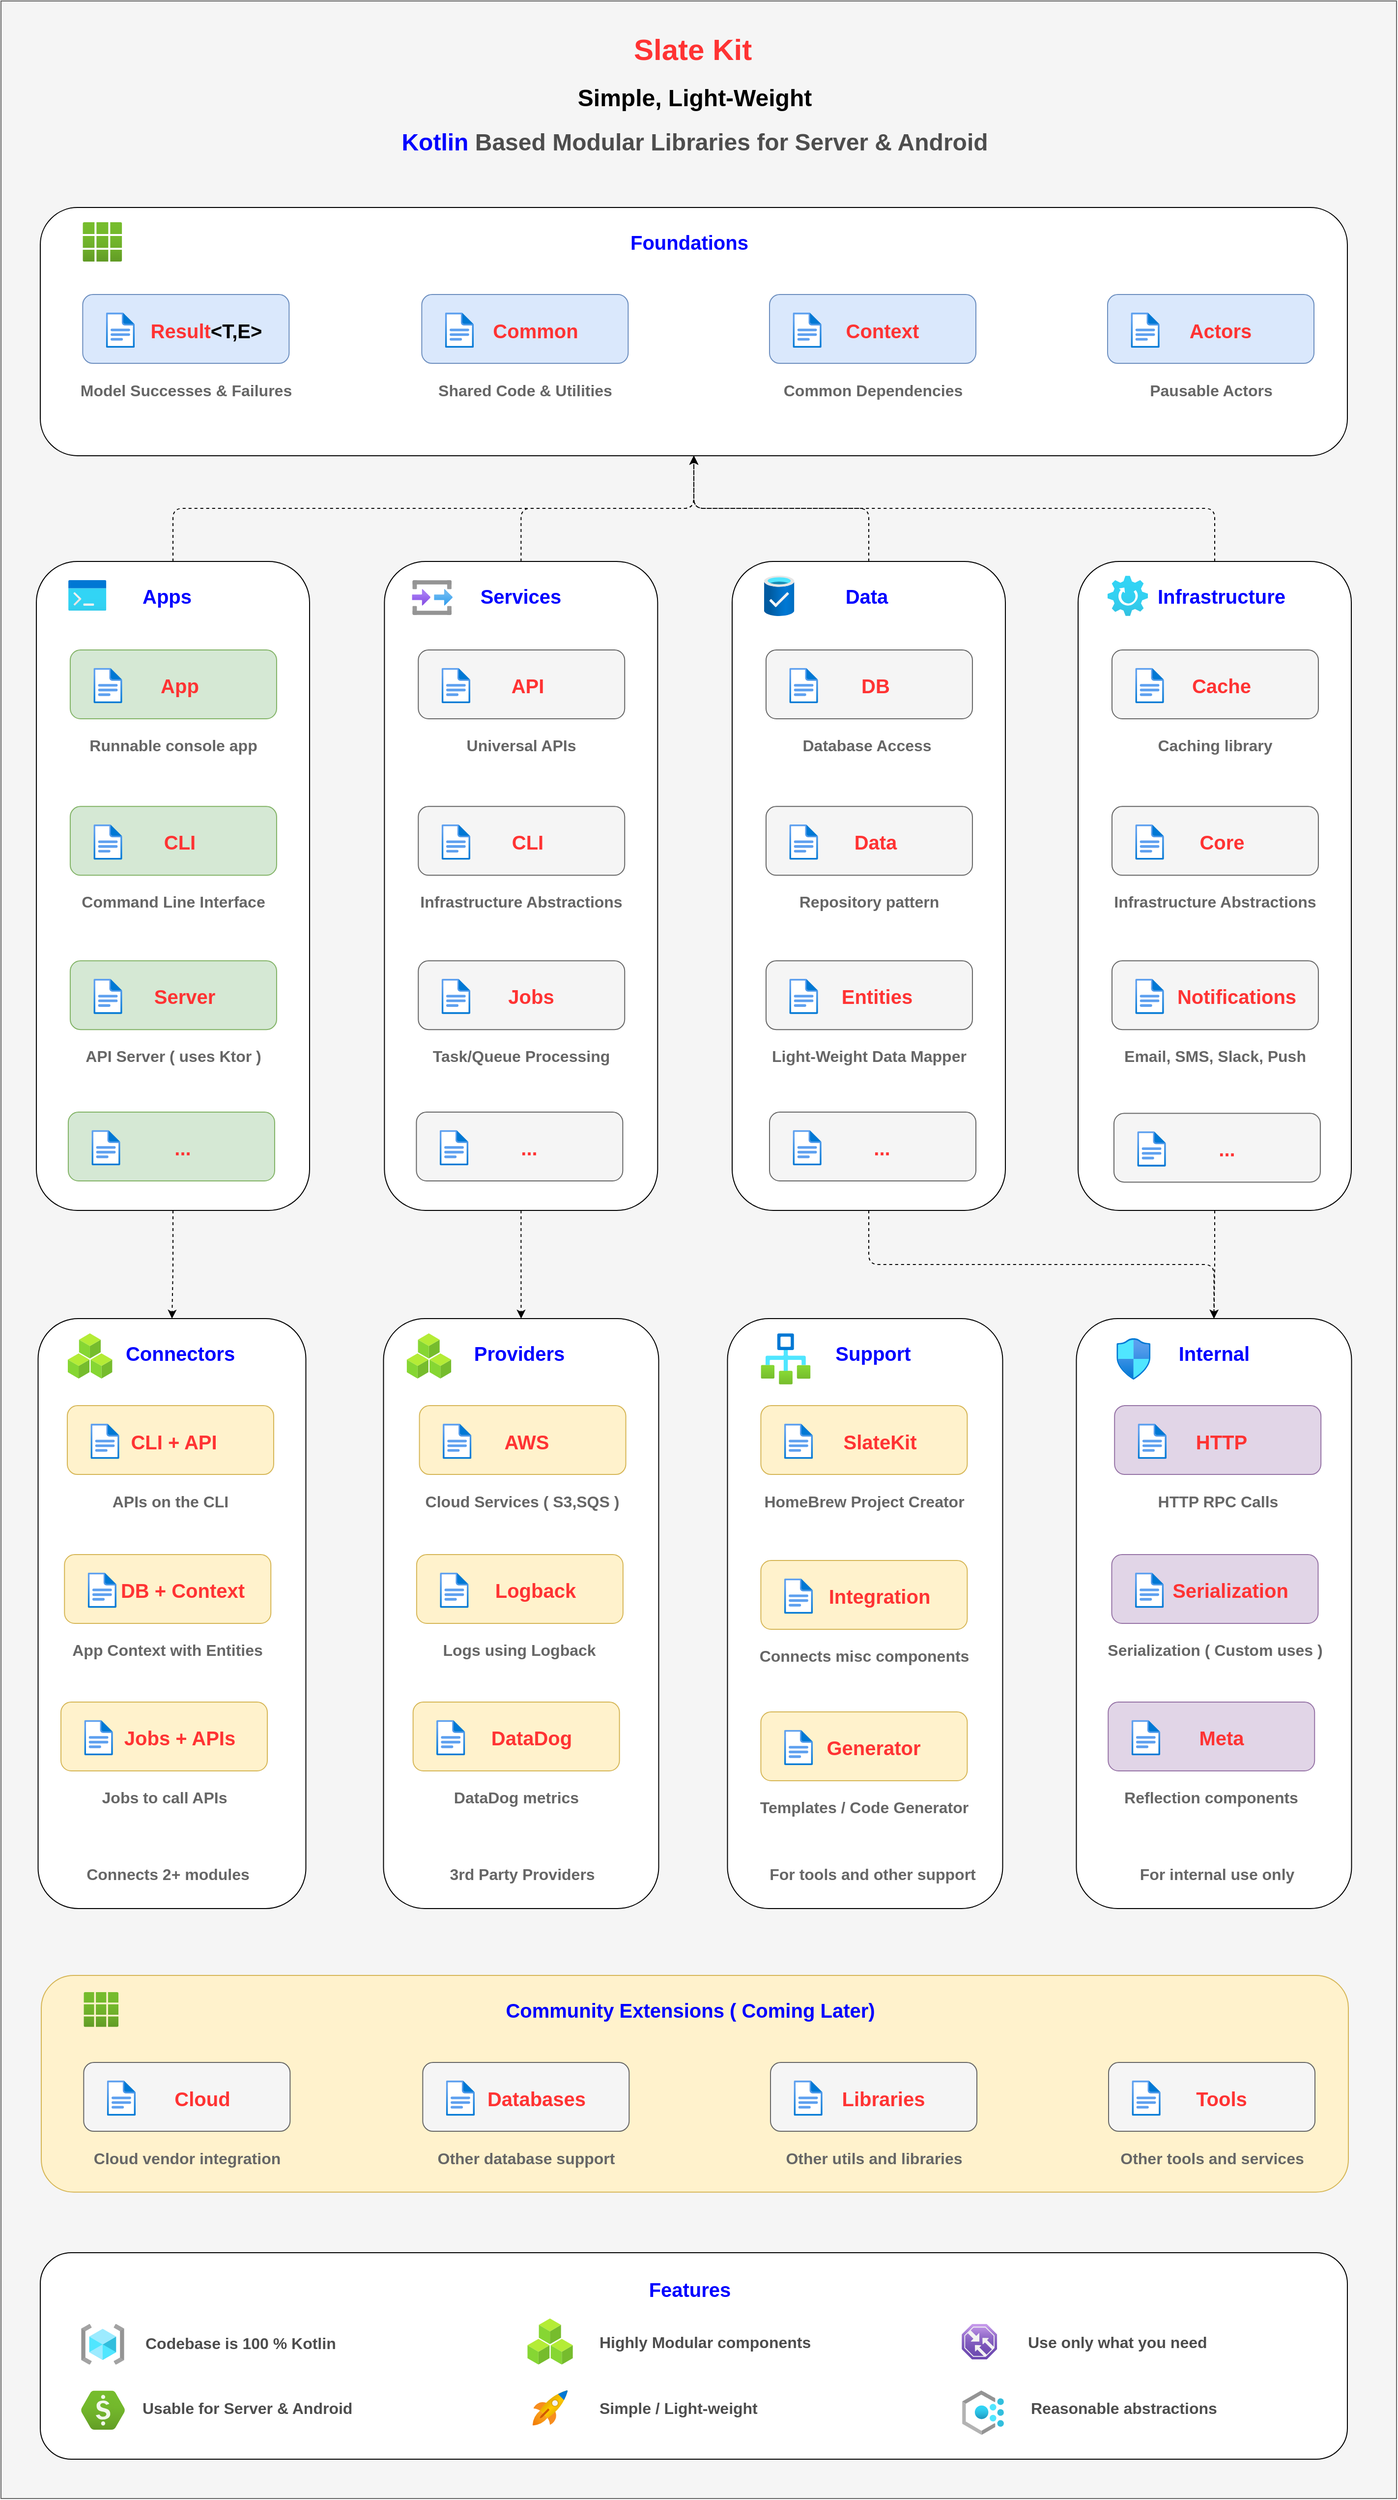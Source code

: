 <mxfile version="14.1.2" type="device"><diagram id="WI9T0HZ2pTsCkuznbFz-" name="Page-1"><mxGraphModel dx="2372" dy="1414" grid="1" gridSize="10" guides="1" tooltips="1" connect="1" arrows="1" fold="1" page="1" pageScale="1" pageWidth="583" pageHeight="413" math="0" shadow="0"><root><mxCell id="0"/><mxCell id="1" parent="0"/><mxCell id="dkpI0AUmnZosLw2rEWEU-10" value="" style="rounded=0;whiteSpace=wrap;html=1;fillColor=#f5f5f5;strokeColor=#666666;fontColor=#333333;" parent="1" vertex="1"><mxGeometry x="20" y="20" width="1420" height="2540" as="geometry"/></mxCell><mxCell id="HlOIRCmBT_TTQaV18blw-192" value="" style="rounded=1;whiteSpace=wrap;html=1;glass=0;strokeWidth=1;fontSize=14;align=left;" parent="1" vertex="1"><mxGeometry x="60" y="230" width="1330" height="252.46" as="geometry"/></mxCell><mxCell id="HlOIRCmBT_TTQaV18blw-216" value="" style="rounded=1;whiteSpace=wrap;html=1;glass=0;strokeColor=#6c8ebf;strokeWidth=1;fillColor=#dae8fc;fontSize=14;align=right;" parent="1" vertex="1"><mxGeometry x="103.17" y="318.56" width="210" height="70" as="geometry"/></mxCell><mxCell id="dkpI0AUmnZosLw2rEWEU-12" value="&lt;font&gt;&lt;span style=&quot;font-size: 14px&quot;&gt;&lt;font color=&quot;#ff3333&quot; style=&quot;font-weight: bold ; font-size: 30px&quot;&gt;Slate Kit&lt;/font&gt;&lt;font color=&quot;#3333ff&quot; style=&quot;font-weight: bold ; font-size: 14px&quot;&gt;&amp;nbsp;&lt;br&gt;&lt;br&gt;&lt;/font&gt;&lt;font style=&quot;font-weight: bold ; font-size: 24px&quot;&gt;Simple, Light-Weight&lt;br&gt;&lt;/font&gt;&lt;br&gt;&lt;font style=&quot;font-size: 24px&quot;&gt;&lt;b&gt;&lt;font color=&quot;#0000ff&quot;&gt;Kotlin&lt;/font&gt;&lt;font color=&quot;#4d4d4d&quot;&gt; Based Modular&lt;/font&gt;&lt;font color=&quot;#4d4d4d&quot;&gt;&amp;nbsp;Libraries for Server &amp;amp; Android&lt;/font&gt;&lt;/b&gt;&lt;/font&gt;&lt;br&gt;&lt;/span&gt;&lt;/font&gt;" style="text;html=1;strokeColor=none;fillColor=none;align=center;verticalAlign=middle;whiteSpace=wrap;rounded=0;" parent="1" vertex="1"><mxGeometry x="82" y="50" width="1288" height="130" as="geometry"/></mxCell><mxCell id="HlOIRCmBT_TTQaV18blw-208" value="&lt;font&gt;&lt;b&gt;&lt;span style=&quot;font-size: 20px&quot;&gt;Foundations&lt;/span&gt;&lt;br&gt;&lt;/b&gt;&lt;/font&gt;" style="text;html=1;strokeColor=none;fillColor=none;align=center;verticalAlign=middle;whiteSpace=wrap;rounded=0;fontColor=#0000FF;" parent="1" vertex="1"><mxGeometry x="91.16" y="250" width="1258.84" height="30" as="geometry"/></mxCell><mxCell id="uuMANsUaI2Tj1Zlfy81S-68" value="" style="aspect=fixed;html=1;points=[];align=center;image;fontSize=12;image=img/lib/azure2/general/File.svg;" parent="1" vertex="1"><mxGeometry x="126.86" y="336.79" width="29.22" height="36" as="geometry"/></mxCell><mxCell id="uuMANsUaI2Tj1Zlfy81S-69" value="" style="rounded=1;whiteSpace=wrap;html=1;glass=0;strokeWidth=1;fontSize=14;align=left;" parent="1" vertex="1"><mxGeometry x="60" y="2310" width="1330" height="210" as="geometry"/></mxCell><mxCell id="uuMANsUaI2Tj1Zlfy81S-70" value="&lt;div&gt;&lt;b&gt;&lt;span style=&quot;font-size: 20px&quot;&gt;Features&lt;/span&gt;&lt;/b&gt;&lt;/div&gt;" style="text;html=1;strokeColor=none;fillColor=none;align=center;verticalAlign=middle;whiteSpace=wrap;rounded=0;fontColor=#0000FF;" parent="1" vertex="1"><mxGeometry x="95.58" y="2332.1" width="1250" height="30" as="geometry"/></mxCell><mxCell id="uuMANsUaI2Tj1Zlfy81S-71" value="&lt;font style=&quot;font-size: 16px&quot;&gt;&lt;b&gt;Codebase is 100 % Kotlin&lt;/b&gt;&lt;/font&gt;" style="text;html=1;strokeColor=none;fillColor=none;align=left;verticalAlign=middle;whiteSpace=wrap;rounded=0;fontColor=#4D4D4D;" parent="1" vertex="1"><mxGeometry x="165.01" y="2391.51" width="200.74" height="20" as="geometry"/></mxCell><mxCell id="uuMANsUaI2Tj1Zlfy81S-72" value="&lt;span style=&quot;font-size: 16px&quot;&gt;&lt;b&gt;Highly Modular components&lt;/b&gt;&lt;/span&gt;" style="text;html=1;strokeColor=none;fillColor=none;align=left;verticalAlign=middle;whiteSpace=wrap;rounded=0;fontColor=#4D4D4D;" parent="1" vertex="1"><mxGeometry x="626.67" y="2390.55" width="229.38" height="20" as="geometry"/></mxCell><mxCell id="uuMANsUaI2Tj1Zlfy81S-75" value="&lt;span style=&quot;font-size: 16px&quot;&gt;&lt;b&gt;Usable for Server &amp;amp; Android&amp;nbsp;&lt;/b&gt;&lt;/span&gt;" style="text;html=1;strokeColor=none;fillColor=none;align=left;verticalAlign=middle;whiteSpace=wrap;rounded=0;fontColor=#4D4D4D;" parent="1" vertex="1"><mxGeometry x="162.46" y="2458.43" width="243.29" height="20" as="geometry"/></mxCell><mxCell id="uuMANsUaI2Tj1Zlfy81S-76" value="" style="aspect=fixed;html=1;points=[];align=center;image;fontSize=12;image=img/lib/azure2/general/Quickstart_Center.svg;fillColor=#1A1A1A;" parent="1" vertex="1"><mxGeometry x="560.93" y="2450.02" width="35.67" height="35.67" as="geometry"/></mxCell><mxCell id="uuMANsUaI2Tj1Zlfy81S-78" value="&lt;span style=&quot;font-size: 16px&quot;&gt;&lt;b&gt;Simple / Light-weight&lt;/b&gt;&lt;/span&gt;" style="text;html=1;strokeColor=none;fillColor=none;align=left;verticalAlign=middle;whiteSpace=wrap;rounded=0;fontColor=#4D4D4D;" parent="1" vertex="1"><mxGeometry x="626.67" y="2458.43" width="229.38" height="20" as="geometry"/></mxCell><mxCell id="uuMANsUaI2Tj1Zlfy81S-84" value="" style="aspect=fixed;html=1;points=[];align=center;image;fontSize=12;image=img/lib/azure2/general/Resource_Groups.svg;" parent="1" vertex="1"><mxGeometry x="101.58" y="2382.55" width="43.83" height="41.25" as="geometry"/></mxCell><mxCell id="uuMANsUaI2Tj1Zlfy81S-91" value="&lt;span style=&quot;font-size: 16px&quot;&gt;&lt;b&gt;Model Successes &amp;amp; Failures&lt;/b&gt;&lt;/span&gt;" style="text;html=1;strokeColor=none;fillColor=none;align=center;verticalAlign=middle;whiteSpace=wrap;rounded=0;fontColor=#666666;" parent="1" vertex="1"><mxGeometry x="96.7" y="400.77" width="222.94" height="30" as="geometry"/></mxCell><mxCell id="3ByBoogsvYRsIwhcRWia-1" value="&lt;font size=&quot;1&quot;&gt;&lt;b style=&quot;font-size: 20px&quot;&gt;&lt;font color=&quot;#ff3333&quot;&gt;Result&lt;/font&gt;&amp;lt;T,E&amp;gt;&lt;/b&gt;&lt;/font&gt;" style="text;html=1;strokeColor=none;fillColor=none;align=center;verticalAlign=middle;whiteSpace=wrap;rounded=0;" vertex="1" parent="1"><mxGeometry x="158.63" y="339.79" width="140" height="30" as="geometry"/></mxCell><mxCell id="3ByBoogsvYRsIwhcRWia-3" value="" style="rounded=1;whiteSpace=wrap;html=1;glass=0;strokeColor=#6c8ebf;strokeWidth=1;fillColor=#dae8fc;fontSize=14;align=right;" vertex="1" parent="1"><mxGeometry x="448.17" y="318.56" width="210" height="70" as="geometry"/></mxCell><mxCell id="3ByBoogsvYRsIwhcRWia-4" value="" style="aspect=fixed;html=1;points=[];align=center;image;fontSize=12;image=img/lib/azure2/general/File.svg;" vertex="1" parent="1"><mxGeometry x="471.86" y="336.79" width="29.22" height="36" as="geometry"/></mxCell><mxCell id="3ByBoogsvYRsIwhcRWia-5" value="&lt;span style=&quot;font-size: 16px&quot;&gt;&lt;b&gt;Shared Code &amp;amp; Utilities&lt;/b&gt;&lt;/span&gt;" style="text;html=1;strokeColor=none;fillColor=none;align=center;verticalAlign=middle;whiteSpace=wrap;rounded=0;fontColor=#666666;" vertex="1" parent="1"><mxGeometry x="441.7" y="400.77" width="222.94" height="30" as="geometry"/></mxCell><mxCell id="3ByBoogsvYRsIwhcRWia-6" value="&lt;font size=&quot;1&quot;&gt;&lt;b style=&quot;font-size: 20px&quot;&gt;&lt;font color=&quot;#ff3333&quot;&gt;Common&lt;/font&gt;&lt;/b&gt;&lt;/font&gt;" style="text;html=1;strokeColor=none;fillColor=none;align=center;verticalAlign=middle;whiteSpace=wrap;rounded=0;" vertex="1" parent="1"><mxGeometry x="493.76" y="339.79" width="140" height="30" as="geometry"/></mxCell><mxCell id="3ByBoogsvYRsIwhcRWia-7" value="" style="rounded=1;whiteSpace=wrap;html=1;glass=0;strokeColor=#6c8ebf;strokeWidth=1;fillColor=#dae8fc;fontSize=14;align=right;" vertex="1" parent="1"><mxGeometry x="1146" y="318.56" width="210" height="70" as="geometry"/></mxCell><mxCell id="3ByBoogsvYRsIwhcRWia-8" value="" style="aspect=fixed;html=1;points=[];align=center;image;fontSize=12;image=img/lib/azure2/general/File.svg;" vertex="1" parent="1"><mxGeometry x="1169.69" y="336.79" width="29.22" height="36" as="geometry"/></mxCell><mxCell id="3ByBoogsvYRsIwhcRWia-9" value="&lt;b style=&quot;font-size: 16px&quot;&gt;Pausable Actors&lt;/b&gt;" style="text;html=1;strokeColor=none;fillColor=none;align=center;verticalAlign=middle;whiteSpace=wrap;rounded=0;fontColor=#666666;" vertex="1" parent="1"><mxGeometry x="1139.53" y="400.77" width="222.94" height="30" as="geometry"/></mxCell><mxCell id="3ByBoogsvYRsIwhcRWia-10" value="&lt;font color=&quot;#ff3333&quot;&gt;&lt;span style=&quot;font-size: 20px&quot;&gt;&lt;b&gt;Actors&lt;/b&gt;&lt;/span&gt;&lt;/font&gt;" style="text;html=1;strokeColor=none;fillColor=none;align=center;verticalAlign=middle;whiteSpace=wrap;rounded=0;" vertex="1" parent="1"><mxGeometry x="1191.86" y="339.79" width="138.28" height="30" as="geometry"/></mxCell><mxCell id="3ByBoogsvYRsIwhcRWia-12" value="" style="rounded=1;whiteSpace=wrap;html=1;glass=0;strokeWidth=1;fontSize=14;align=left;" vertex="1" parent="1"><mxGeometry x="56" y="590" width="278" height="660" as="geometry"/></mxCell><mxCell id="3ByBoogsvYRsIwhcRWia-13" value="" style="rounded=1;whiteSpace=wrap;html=1;glass=0;strokeColor=#82b366;strokeWidth=1;fillColor=#d5e8d4;fontSize=14;align=right;" vertex="1" parent="1"><mxGeometry x="90.47" y="680" width="210" height="70" as="geometry"/></mxCell><mxCell id="3ByBoogsvYRsIwhcRWia-14" value="&lt;font&gt;&lt;b&gt;&lt;span style=&quot;font-size: 20px&quot;&gt;Apps&lt;/span&gt;&lt;br&gt;&lt;/b&gt;&lt;/font&gt;" style="text;html=1;strokeColor=none;fillColor=none;align=center;verticalAlign=middle;whiteSpace=wrap;rounded=0;fontColor=#0000FF;" vertex="1" parent="1"><mxGeometry x="84" y="610" width="210" height="30" as="geometry"/></mxCell><mxCell id="3ByBoogsvYRsIwhcRWia-15" value="" style="aspect=fixed;html=1;points=[];align=center;image;fontSize=12;image=img/lib/azure2/general/File.svg;" vertex="1" parent="1"><mxGeometry x="114.16" y="698.23" width="29.22" height="36" as="geometry"/></mxCell><mxCell id="3ByBoogsvYRsIwhcRWia-16" value="&lt;span style=&quot;font-size: 16px&quot;&gt;&lt;b&gt;Runnable console app&lt;/b&gt;&lt;/span&gt;" style="text;html=1;strokeColor=none;fillColor=none;align=center;verticalAlign=middle;whiteSpace=wrap;rounded=0;fontColor=#666666;" vertex="1" parent="1"><mxGeometry x="84" y="762.21" width="222.94" height="30" as="geometry"/></mxCell><mxCell id="3ByBoogsvYRsIwhcRWia-17" value="&lt;font color=&quot;#ff3333&quot;&gt;&lt;span style=&quot;font-size: 20px&quot;&gt;&lt;b&gt;App&lt;/b&gt;&lt;/span&gt;&lt;/font&gt;" style="text;html=1;strokeColor=none;fillColor=none;align=center;verticalAlign=middle;whiteSpace=wrap;rounded=0;" vertex="1" parent="1"><mxGeometry x="157.31" y="701.23" width="90" height="30" as="geometry"/></mxCell><mxCell id="3ByBoogsvYRsIwhcRWia-18" value="" style="rounded=1;whiteSpace=wrap;html=1;glass=0;strokeColor=#82b366;strokeWidth=1;fillColor=#d5e8d4;fontSize=14;align=right;" vertex="1" parent="1"><mxGeometry x="90.47" y="839.14" width="210" height="70" as="geometry"/></mxCell><mxCell id="3ByBoogsvYRsIwhcRWia-19" value="" style="aspect=fixed;html=1;points=[];align=center;image;fontSize=12;image=img/lib/azure2/general/File.svg;" vertex="1" parent="1"><mxGeometry x="114.16" y="857.37" width="29.22" height="36" as="geometry"/></mxCell><mxCell id="3ByBoogsvYRsIwhcRWia-20" value="&lt;span style=&quot;font-size: 16px&quot;&gt;&lt;b&gt;Command Line Interface&lt;/b&gt;&lt;/span&gt;" style="text;html=1;strokeColor=none;fillColor=none;align=center;verticalAlign=middle;whiteSpace=wrap;rounded=0;fontColor=#666666;" vertex="1" parent="1"><mxGeometry x="84" y="921.35" width="222.94" height="30" as="geometry"/></mxCell><mxCell id="3ByBoogsvYRsIwhcRWia-21" value="&lt;font size=&quot;1&quot;&gt;&lt;b style=&quot;font-size: 20px&quot;&gt;&lt;font color=&quot;#ff3333&quot;&gt;CLI&lt;/font&gt;&lt;/b&gt;&lt;/font&gt;" style="text;html=1;strokeColor=none;fillColor=none;align=center;verticalAlign=middle;whiteSpace=wrap;rounded=0;" vertex="1" parent="1"><mxGeometry x="157.31" y="860.37" width="90" height="30" as="geometry"/></mxCell><mxCell id="3ByBoogsvYRsIwhcRWia-22" value="" style="rounded=1;whiteSpace=wrap;html=1;glass=0;strokeColor=#82b366;strokeWidth=1;fillColor=#d5e8d4;fontSize=14;align=right;" vertex="1" parent="1"><mxGeometry x="90.47" y="996.11" width="210" height="70" as="geometry"/></mxCell><mxCell id="3ByBoogsvYRsIwhcRWia-23" value="" style="aspect=fixed;html=1;points=[];align=center;image;fontSize=12;image=img/lib/azure2/general/File.svg;" vertex="1" parent="1"><mxGeometry x="114.16" y="1014.34" width="29.22" height="36" as="geometry"/></mxCell><mxCell id="3ByBoogsvYRsIwhcRWia-24" value="&lt;span style=&quot;font-size: 16px&quot;&gt;&lt;b&gt;API Server ( uses Ktor )&lt;/b&gt;&lt;/span&gt;" style="text;html=1;strokeColor=none;fillColor=none;align=center;verticalAlign=middle;whiteSpace=wrap;rounded=0;fontColor=#666666;" vertex="1" parent="1"><mxGeometry x="84.0" y="1078.32" width="222.94" height="30" as="geometry"/></mxCell><mxCell id="3ByBoogsvYRsIwhcRWia-25" value="&lt;font color=&quot;#ff3333&quot;&gt;&lt;span style=&quot;font-size: 20px&quot;&gt;&lt;b&gt;Server&lt;/b&gt;&lt;/span&gt;&lt;/font&gt;" style="text;html=1;strokeColor=none;fillColor=none;align=center;verticalAlign=middle;whiteSpace=wrap;rounded=0;" vertex="1" parent="1"><mxGeometry x="157.31" y="1017.34" width="100" height="30" as="geometry"/></mxCell><mxCell id="3ByBoogsvYRsIwhcRWia-26" value="" style="rounded=1;whiteSpace=wrap;html=1;glass=0;strokeWidth=1;fontSize=14;align=left;" vertex="1" parent="1"><mxGeometry x="410.17" y="590" width="278" height="660" as="geometry"/></mxCell><mxCell id="3ByBoogsvYRsIwhcRWia-27" value="" style="rounded=1;whiteSpace=wrap;html=1;glass=0;strokeColor=#666666;strokeWidth=1;fillColor=#f5f5f5;fontSize=14;fontColor=#333333;align=right;" vertex="1" parent="1"><mxGeometry x="444.64" y="680" width="210" height="70" as="geometry"/></mxCell><mxCell id="3ByBoogsvYRsIwhcRWia-28" value="&lt;font&gt;&lt;b&gt;&lt;span style=&quot;font-size: 20px&quot;&gt;Services&lt;/span&gt;&lt;br&gt;&lt;/b&gt;&lt;/font&gt;" style="text;html=1;strokeColor=none;fillColor=none;align=center;verticalAlign=middle;whiteSpace=wrap;rounded=0;fontColor=#0000FF;" vertex="1" parent="1"><mxGeometry x="450" y="610" width="198.17" height="30" as="geometry"/></mxCell><mxCell id="3ByBoogsvYRsIwhcRWia-29" value="" style="aspect=fixed;html=1;points=[];align=center;image;fontSize=12;image=img/lib/azure2/general/File.svg;" vertex="1" parent="1"><mxGeometry x="468.33" y="698.23" width="29.22" height="36" as="geometry"/></mxCell><mxCell id="3ByBoogsvYRsIwhcRWia-30" value="&lt;span style=&quot;font-size: 16px&quot;&gt;&lt;b&gt;Universal APIs&lt;/b&gt;&lt;/span&gt;" style="text;html=1;strokeColor=none;fillColor=none;align=center;verticalAlign=middle;whiteSpace=wrap;rounded=0;fontColor=#666666;" vertex="1" parent="1"><mxGeometry x="438.17" y="762.21" width="222.94" height="30" as="geometry"/></mxCell><mxCell id="3ByBoogsvYRsIwhcRWia-31" value="&lt;font color=&quot;#ff3333&quot;&gt;&lt;span style=&quot;font-size: 20px&quot;&gt;&lt;b&gt;API&lt;/b&gt;&lt;/span&gt;&lt;/font&gt;" style="text;html=1;strokeColor=none;fillColor=none;align=center;verticalAlign=middle;whiteSpace=wrap;rounded=0;" vertex="1" parent="1"><mxGeometry x="511.48" y="701.23" width="90" height="30" as="geometry"/></mxCell><mxCell id="3ByBoogsvYRsIwhcRWia-32" value="" style="rounded=1;whiteSpace=wrap;html=1;glass=0;strokeColor=#666666;strokeWidth=1;fillColor=#f5f5f5;fontSize=14;fontColor=#333333;align=right;" vertex="1" parent="1"><mxGeometry x="444.64" y="839.14" width="210" height="70" as="geometry"/></mxCell><mxCell id="3ByBoogsvYRsIwhcRWia-33" value="" style="aspect=fixed;html=1;points=[];align=center;image;fontSize=12;image=img/lib/azure2/general/File.svg;" vertex="1" parent="1"><mxGeometry x="468.33" y="857.37" width="29.22" height="36" as="geometry"/></mxCell><mxCell id="3ByBoogsvYRsIwhcRWia-34" value="&lt;span style=&quot;font-size: 16px&quot;&gt;&lt;b&gt;Infrastructure Abstractions&lt;/b&gt;&lt;/span&gt;" style="text;html=1;strokeColor=none;fillColor=none;align=center;verticalAlign=middle;whiteSpace=wrap;rounded=0;fontColor=#666666;" vertex="1" parent="1"><mxGeometry x="438.17" y="921.35" width="222.94" height="30" as="geometry"/></mxCell><mxCell id="3ByBoogsvYRsIwhcRWia-35" value="&lt;font size=&quot;1&quot;&gt;&lt;b style=&quot;font-size: 20px&quot;&gt;&lt;font color=&quot;#ff3333&quot;&gt;CLI&lt;/font&gt;&lt;/b&gt;&lt;/font&gt;" style="text;html=1;strokeColor=none;fillColor=none;align=center;verticalAlign=middle;whiteSpace=wrap;rounded=0;" vertex="1" parent="1"><mxGeometry x="511.48" y="860.37" width="90" height="30" as="geometry"/></mxCell><mxCell id="3ByBoogsvYRsIwhcRWia-36" value="" style="rounded=1;whiteSpace=wrap;html=1;glass=0;strokeColor=#666666;strokeWidth=1;fillColor=#f5f5f5;fontSize=14;fontColor=#333333;align=right;" vertex="1" parent="1"><mxGeometry x="444.64" y="996.11" width="210" height="70" as="geometry"/></mxCell><mxCell id="3ByBoogsvYRsIwhcRWia-37" value="" style="aspect=fixed;html=1;points=[];align=center;image;fontSize=12;image=img/lib/azure2/general/File.svg;" vertex="1" parent="1"><mxGeometry x="468.33" y="1014.34" width="29.22" height="36" as="geometry"/></mxCell><mxCell id="3ByBoogsvYRsIwhcRWia-38" value="&lt;span style=&quot;font-size: 16px&quot;&gt;&lt;b&gt;Task/Queue Processing&lt;/b&gt;&lt;/span&gt;" style="text;html=1;strokeColor=none;fillColor=none;align=center;verticalAlign=middle;whiteSpace=wrap;rounded=0;fontColor=#666666;" vertex="1" parent="1"><mxGeometry x="438.17" y="1078.32" width="222.94" height="30" as="geometry"/></mxCell><mxCell id="3ByBoogsvYRsIwhcRWia-39" value="&lt;font color=&quot;#ff3333&quot;&gt;&lt;span style=&quot;font-size: 20px&quot;&gt;&lt;b&gt;Jobs&lt;/b&gt;&lt;/span&gt;&lt;/font&gt;" style="text;html=1;strokeColor=none;fillColor=none;align=center;verticalAlign=middle;whiteSpace=wrap;rounded=0;" vertex="1" parent="1"><mxGeometry x="508" y="1017.34" width="103.48" height="30" as="geometry"/></mxCell><mxCell id="3ByBoogsvYRsIwhcRWia-40" value="" style="rounded=1;whiteSpace=wrap;html=1;glass=0;strokeWidth=1;fontSize=14;align=left;" vertex="1" parent="1"><mxGeometry x="764" y="590" width="278" height="660" as="geometry"/></mxCell><mxCell id="3ByBoogsvYRsIwhcRWia-41" value="" style="rounded=1;whiteSpace=wrap;html=1;glass=0;strokeColor=#666666;strokeWidth=1;fillColor=#f5f5f5;fontSize=14;fontColor=#333333;align=right;" vertex="1" parent="1"><mxGeometry x="798.47" y="680" width="210" height="70" as="geometry"/></mxCell><mxCell id="3ByBoogsvYRsIwhcRWia-42" value="&lt;font&gt;&lt;b&gt;&lt;span style=&quot;font-size: 20px&quot;&gt;Data&lt;/span&gt;&lt;br&gt;&lt;/b&gt;&lt;/font&gt;" style="text;html=1;strokeColor=none;fillColor=none;align=center;verticalAlign=middle;whiteSpace=wrap;rounded=0;fontColor=#0000FF;" vertex="1" parent="1"><mxGeometry x="800" y="610" width="202" height="30" as="geometry"/></mxCell><mxCell id="3ByBoogsvYRsIwhcRWia-43" value="" style="aspect=fixed;html=1;points=[];align=center;image;fontSize=12;image=img/lib/azure2/general/File.svg;" vertex="1" parent="1"><mxGeometry x="822.16" y="698.23" width="29.22" height="36" as="geometry"/></mxCell><mxCell id="3ByBoogsvYRsIwhcRWia-44" value="&lt;span style=&quot;font-size: 16px&quot;&gt;&lt;b&gt;Database Access&amp;nbsp;&lt;/b&gt;&lt;/span&gt;" style="text;html=1;strokeColor=none;fillColor=none;align=center;verticalAlign=middle;whiteSpace=wrap;rounded=0;fontColor=#666666;" vertex="1" parent="1"><mxGeometry x="792" y="762.21" width="222.94" height="30" as="geometry"/></mxCell><mxCell id="3ByBoogsvYRsIwhcRWia-45" value="&lt;font color=&quot;#ff3333&quot;&gt;&lt;span style=&quot;font-size: 20px&quot;&gt;&lt;b&gt;DB&lt;/b&gt;&lt;/span&gt;&lt;/font&gt;" style="text;html=1;strokeColor=none;fillColor=none;align=center;verticalAlign=middle;whiteSpace=wrap;rounded=0;" vertex="1" parent="1"><mxGeometry x="865.31" y="701.23" width="90" height="30" as="geometry"/></mxCell><mxCell id="3ByBoogsvYRsIwhcRWia-46" value="" style="rounded=1;whiteSpace=wrap;html=1;glass=0;strokeColor=#666666;strokeWidth=1;fillColor=#f5f5f5;fontSize=14;fontColor=#333333;align=right;" vertex="1" parent="1"><mxGeometry x="798.47" y="839.14" width="210" height="70" as="geometry"/></mxCell><mxCell id="3ByBoogsvYRsIwhcRWia-47" value="" style="aspect=fixed;html=1;points=[];align=center;image;fontSize=12;image=img/lib/azure2/general/File.svg;" vertex="1" parent="1"><mxGeometry x="822.16" y="857.37" width="29.22" height="36" as="geometry"/></mxCell><mxCell id="3ByBoogsvYRsIwhcRWia-48" value="&lt;span style=&quot;font-size: 16px&quot;&gt;&lt;b&gt;Repository pattern&lt;/b&gt;&lt;/span&gt;" style="text;html=1;strokeColor=none;fillColor=none;align=center;verticalAlign=middle;whiteSpace=wrap;rounded=0;fontColor=#666666;" vertex="1" parent="1"><mxGeometry x="792" y="921.35" width="222.94" height="30" as="geometry"/></mxCell><mxCell id="3ByBoogsvYRsIwhcRWia-49" value="&lt;font size=&quot;1&quot;&gt;&lt;b style=&quot;font-size: 20px&quot;&gt;&lt;font color=&quot;#ff3333&quot;&gt;Data&lt;/font&gt;&lt;/b&gt;&lt;/font&gt;" style="text;html=1;strokeColor=none;fillColor=none;align=center;verticalAlign=middle;whiteSpace=wrap;rounded=0;" vertex="1" parent="1"><mxGeometry x="865.31" y="860.37" width="90" height="30" as="geometry"/></mxCell><mxCell id="3ByBoogsvYRsIwhcRWia-50" value="" style="rounded=1;whiteSpace=wrap;html=1;glass=0;strokeColor=#666666;strokeWidth=1;fillColor=#f5f5f5;fontSize=14;fontColor=#333333;align=right;" vertex="1" parent="1"><mxGeometry x="798.47" y="996.11" width="210" height="70" as="geometry"/></mxCell><mxCell id="3ByBoogsvYRsIwhcRWia-51" value="" style="aspect=fixed;html=1;points=[];align=center;image;fontSize=12;image=img/lib/azure2/general/File.svg;" vertex="1" parent="1"><mxGeometry x="822.16" y="1014.34" width="29.22" height="36" as="geometry"/></mxCell><mxCell id="3ByBoogsvYRsIwhcRWia-52" value="&lt;span style=&quot;font-size: 16px&quot;&gt;&lt;b&gt;Light-Weight Data Mapper&lt;/b&gt;&lt;/span&gt;" style="text;html=1;strokeColor=none;fillColor=none;align=center;verticalAlign=middle;whiteSpace=wrap;rounded=0;fontColor=#666666;" vertex="1" parent="1"><mxGeometry x="792" y="1078.32" width="222.94" height="30" as="geometry"/></mxCell><mxCell id="3ByBoogsvYRsIwhcRWia-53" value="&lt;font color=&quot;#ff3333&quot;&gt;&lt;span style=&quot;font-size: 20px&quot;&gt;&lt;b&gt;Entities&lt;/b&gt;&lt;/span&gt;&lt;/font&gt;" style="text;html=1;strokeColor=none;fillColor=none;align=center;verticalAlign=middle;whiteSpace=wrap;rounded=0;" vertex="1" parent="1"><mxGeometry x="858" y="1017.34" width="107.31" height="30" as="geometry"/></mxCell><mxCell id="3ByBoogsvYRsIwhcRWia-54" value="" style="rounded=1;whiteSpace=wrap;html=1;glass=0;strokeWidth=1;fontSize=14;align=left;" vertex="1" parent="1"><mxGeometry x="1116" y="590" width="278" height="660" as="geometry"/></mxCell><mxCell id="3ByBoogsvYRsIwhcRWia-55" value="" style="rounded=1;whiteSpace=wrap;html=1;glass=0;strokeColor=#666666;strokeWidth=1;fillColor=#f5f5f5;fontSize=14;align=right;fontColor=#333333;" vertex="1" parent="1"><mxGeometry x="1150.47" y="680" width="210" height="70" as="geometry"/></mxCell><mxCell id="3ByBoogsvYRsIwhcRWia-56" value="&lt;font&gt;&lt;b&gt;&lt;span style=&quot;font-size: 20px&quot;&gt;Infrastructure&lt;/span&gt;&lt;br&gt;&lt;/b&gt;&lt;/font&gt;" style="text;html=1;strokeColor=none;fillColor=none;align=center;verticalAlign=middle;whiteSpace=wrap;rounded=0;fontColor=#0000FF;" vertex="1" parent="1"><mxGeometry x="1170" y="610" width="184" height="30" as="geometry"/></mxCell><mxCell id="3ByBoogsvYRsIwhcRWia-57" value="" style="aspect=fixed;html=1;points=[];align=center;image;fontSize=12;image=img/lib/azure2/general/File.svg;" vertex="1" parent="1"><mxGeometry x="1174.16" y="698.23" width="29.22" height="36" as="geometry"/></mxCell><mxCell id="3ByBoogsvYRsIwhcRWia-58" value="&lt;span style=&quot;font-size: 16px&quot;&gt;&lt;b&gt;Caching library&lt;/b&gt;&lt;/span&gt;" style="text;html=1;strokeColor=none;fillColor=none;align=center;verticalAlign=middle;whiteSpace=wrap;rounded=0;fontColor=#666666;" vertex="1" parent="1"><mxGeometry x="1144" y="762.21" width="222.94" height="30" as="geometry"/></mxCell><mxCell id="3ByBoogsvYRsIwhcRWia-59" value="&lt;font color=&quot;#ff3333&quot;&gt;&lt;span style=&quot;font-size: 20px&quot;&gt;&lt;b&gt;Cache&lt;/b&gt;&lt;/span&gt;&lt;/font&gt;" style="text;html=1;strokeColor=none;fillColor=none;align=center;verticalAlign=middle;whiteSpace=wrap;rounded=0;" vertex="1" parent="1"><mxGeometry x="1217.31" y="701.23" width="90" height="30" as="geometry"/></mxCell><mxCell id="3ByBoogsvYRsIwhcRWia-60" value="" style="rounded=1;whiteSpace=wrap;html=1;glass=0;strokeColor=#666666;strokeWidth=1;fillColor=#f5f5f5;fontSize=14;align=right;fontColor=#333333;" vertex="1" parent="1"><mxGeometry x="1150.47" y="839.14" width="210" height="70" as="geometry"/></mxCell><mxCell id="3ByBoogsvYRsIwhcRWia-61" value="" style="aspect=fixed;html=1;points=[];align=center;image;fontSize=12;image=img/lib/azure2/general/File.svg;" vertex="1" parent="1"><mxGeometry x="1174.16" y="857.37" width="29.22" height="36" as="geometry"/></mxCell><mxCell id="3ByBoogsvYRsIwhcRWia-62" value="&lt;span style=&quot;font-size: 16px&quot;&gt;&lt;b&gt;Infrastructure Abstractions&lt;/b&gt;&lt;/span&gt;" style="text;html=1;strokeColor=none;fillColor=none;align=center;verticalAlign=middle;whiteSpace=wrap;rounded=0;fontColor=#666666;" vertex="1" parent="1"><mxGeometry x="1144" y="921.35" width="222.94" height="30" as="geometry"/></mxCell><mxCell id="3ByBoogsvYRsIwhcRWia-63" value="&lt;font size=&quot;1&quot;&gt;&lt;b style=&quot;font-size: 20px&quot;&gt;&lt;font color=&quot;#ff3333&quot;&gt;Core&lt;/font&gt;&lt;/b&gt;&lt;/font&gt;" style="text;html=1;strokeColor=none;fillColor=none;align=center;verticalAlign=middle;whiteSpace=wrap;rounded=0;" vertex="1" parent="1"><mxGeometry x="1217.31" y="860.37" width="90.69" height="30" as="geometry"/></mxCell><mxCell id="3ByBoogsvYRsIwhcRWia-64" value="" style="rounded=1;whiteSpace=wrap;html=1;glass=0;strokeColor=#666666;strokeWidth=1;fillColor=#f5f5f5;fontSize=14;align=right;fontColor=#333333;" vertex="1" parent="1"><mxGeometry x="1150.47" y="996.11" width="210" height="70" as="geometry"/></mxCell><mxCell id="3ByBoogsvYRsIwhcRWia-65" value="" style="aspect=fixed;html=1;points=[];align=center;image;fontSize=12;image=img/lib/azure2/general/File.svg;" vertex="1" parent="1"><mxGeometry x="1174.16" y="1014.34" width="29.22" height="36" as="geometry"/></mxCell><mxCell id="3ByBoogsvYRsIwhcRWia-66" value="&lt;span style=&quot;font-size: 16px&quot;&gt;&lt;b&gt;Email, SMS, Slack, Push&lt;/b&gt;&lt;/span&gt;" style="text;html=1;strokeColor=none;fillColor=none;align=center;verticalAlign=middle;whiteSpace=wrap;rounded=0;fontColor=#666666;" vertex="1" parent="1"><mxGeometry x="1144" y="1078.32" width="222.94" height="30" as="geometry"/></mxCell><mxCell id="3ByBoogsvYRsIwhcRWia-67" value="&lt;font color=&quot;#ff3333&quot;&gt;&lt;span style=&quot;font-size: 20px&quot;&gt;&lt;b&gt;Notifications&lt;/b&gt;&lt;/span&gt;&lt;/font&gt;" style="text;html=1;strokeColor=none;fillColor=none;align=center;verticalAlign=middle;whiteSpace=wrap;rounded=0;" vertex="1" parent="1"><mxGeometry x="1217.31" y="1017.34" width="120.69" height="30" as="geometry"/></mxCell><mxCell id="3ByBoogsvYRsIwhcRWia-68" value="" style="rounded=1;whiteSpace=wrap;html=1;glass=0;strokeColor=#6c8ebf;strokeWidth=1;fillColor=#dae8fc;fontSize=14;align=right;" vertex="1" parent="1"><mxGeometry x="802" y="318.56" width="210" height="70" as="geometry"/></mxCell><mxCell id="3ByBoogsvYRsIwhcRWia-69" value="" style="aspect=fixed;html=1;points=[];align=center;image;fontSize=12;image=img/lib/azure2/general/File.svg;" vertex="1" parent="1"><mxGeometry x="825.69" y="336.79" width="29.22" height="36" as="geometry"/></mxCell><mxCell id="3ByBoogsvYRsIwhcRWia-70" value="&lt;span style=&quot;font-size: 16px&quot;&gt;&lt;b&gt;Common Dependencies&lt;/b&gt;&lt;/span&gt;" style="text;html=1;strokeColor=none;fillColor=none;align=center;verticalAlign=middle;whiteSpace=wrap;rounded=0;fontColor=#666666;" vertex="1" parent="1"><mxGeometry x="795.53" y="400.77" width="222.94" height="30" as="geometry"/></mxCell><mxCell id="3ByBoogsvYRsIwhcRWia-71" value="&lt;font color=&quot;#ff3333&quot;&gt;&lt;span style=&quot;font-size: 20px&quot;&gt;&lt;b&gt;Context&lt;/b&gt;&lt;/span&gt;&lt;/font&gt;" style="text;html=1;strokeColor=none;fillColor=none;align=center;verticalAlign=middle;whiteSpace=wrap;rounded=0;" vertex="1" parent="1"><mxGeometry x="847.86" y="339.79" width="138.28" height="30" as="geometry"/></mxCell><mxCell id="3ByBoogsvYRsIwhcRWia-72" value="" style="rounded=1;whiteSpace=wrap;html=1;glass=0;strokeWidth=1;fontSize=14;align=left;" vertex="1" parent="1"><mxGeometry x="1114.24" y="1360" width="280" height="600" as="geometry"/></mxCell><mxCell id="3ByBoogsvYRsIwhcRWia-73" value="" style="rounded=1;whiteSpace=wrap;html=1;glass=0;strokeColor=#9673a6;strokeWidth=1;fillColor=#e1d5e7;fontSize=14;align=right;" vertex="1" parent="1"><mxGeometry x="1153.09" y="1448.56" width="210" height="70" as="geometry"/></mxCell><mxCell id="3ByBoogsvYRsIwhcRWia-74" value="&lt;font&gt;&lt;b&gt;&lt;span style=&quot;font-size: 20px&quot;&gt;Internal&lt;/span&gt;&lt;br&gt;&lt;/b&gt;&lt;/font&gt;" style="text;html=1;strokeColor=none;fillColor=none;align=center;verticalAlign=middle;whiteSpace=wrap;rounded=0;fontColor=#0000FF;" vertex="1" parent="1"><mxGeometry x="1150.29" y="1380" width="209.21" height="30" as="geometry"/></mxCell><mxCell id="3ByBoogsvYRsIwhcRWia-75" value="" style="aspect=fixed;html=1;points=[];align=center;image;fontSize=12;image=img/lib/azure2/general/File.svg;" vertex="1" parent="1"><mxGeometry x="1176.78" y="1466.79" width="29.22" height="36" as="geometry"/></mxCell><mxCell id="3ByBoogsvYRsIwhcRWia-76" value="&lt;span style=&quot;font-size: 16px&quot;&gt;&lt;b&gt;HTTP RPC Calls&lt;/b&gt;&lt;/span&gt;" style="text;html=1;strokeColor=none;fillColor=none;align=center;verticalAlign=middle;whiteSpace=wrap;rounded=0;fontColor=#666666;" vertex="1" parent="1"><mxGeometry x="1146.62" y="1530.77" width="222.94" height="30" as="geometry"/></mxCell><mxCell id="3ByBoogsvYRsIwhcRWia-77" value="&lt;font color=&quot;#ff3333&quot;&gt;&lt;span style=&quot;font-size: 20px&quot;&gt;&lt;b&gt;HTTP&lt;/b&gt;&lt;/span&gt;&lt;/font&gt;" style="text;html=1;strokeColor=none;fillColor=none;align=center;verticalAlign=middle;whiteSpace=wrap;rounded=0;" vertex="1" parent="1"><mxGeometry x="1208.55" y="1469.79" width="105.69" height="30" as="geometry"/></mxCell><mxCell id="3ByBoogsvYRsIwhcRWia-78" value="" style="rounded=1;whiteSpace=wrap;html=1;glass=0;strokeColor=#9673a6;strokeWidth=1;fillColor=#e1d5e7;fontSize=14;align=right;" vertex="1" parent="1"><mxGeometry x="1146.62" y="1750" width="210" height="70" as="geometry"/></mxCell><mxCell id="3ByBoogsvYRsIwhcRWia-79" value="" style="aspect=fixed;html=1;points=[];align=center;image;fontSize=12;image=img/lib/azure2/general/File.svg;" vertex="1" parent="1"><mxGeometry x="1170.31" y="1768.23" width="29.22" height="36" as="geometry"/></mxCell><mxCell id="3ByBoogsvYRsIwhcRWia-80" value="&lt;span style=&quot;font-size: 16px&quot;&gt;&lt;b&gt;Reflection components&lt;/b&gt;&lt;/span&gt;" style="text;html=1;strokeColor=none;fillColor=none;align=center;verticalAlign=middle;whiteSpace=wrap;rounded=0;fontColor=#666666;" vertex="1" parent="1"><mxGeometry x="1140.15" y="1832.21" width="222.94" height="30" as="geometry"/></mxCell><mxCell id="3ByBoogsvYRsIwhcRWia-81" value="&lt;font size=&quot;1&quot;&gt;&lt;b style=&quot;font-size: 20px&quot;&gt;&lt;font color=&quot;#ff3333&quot;&gt;Meta&lt;/font&gt;&lt;/b&gt;&lt;/font&gt;" style="text;html=1;strokeColor=none;fillColor=none;align=center;verticalAlign=middle;whiteSpace=wrap;rounded=0;" vertex="1" parent="1"><mxGeometry x="1192.21" y="1771.23" width="140" height="30" as="geometry"/></mxCell><mxCell id="3ByBoogsvYRsIwhcRWia-86" value="" style="rounded=1;whiteSpace=wrap;html=1;glass=0;strokeColor=#9673a6;strokeWidth=1;fillColor=#e1d5e7;fontSize=14;align=right;" vertex="1" parent="1"><mxGeometry x="1150.23" y="1600" width="210" height="70" as="geometry"/></mxCell><mxCell id="3ByBoogsvYRsIwhcRWia-87" value="" style="aspect=fixed;html=1;points=[];align=center;image;fontSize=12;image=img/lib/azure2/general/File.svg;" vertex="1" parent="1"><mxGeometry x="1173.92" y="1618.23" width="29.22" height="36" as="geometry"/></mxCell><mxCell id="3ByBoogsvYRsIwhcRWia-88" value="&lt;span style=&quot;font-size: 16px&quot;&gt;&lt;b&gt;Serialization ( Custom uses )&lt;/b&gt;&lt;/span&gt;" style="text;html=1;strokeColor=none;fillColor=none;align=center;verticalAlign=middle;whiteSpace=wrap;rounded=0;fontColor=#666666;" vertex="1" parent="1"><mxGeometry x="1143.76" y="1682.21" width="222.94" height="30" as="geometry"/></mxCell><mxCell id="3ByBoogsvYRsIwhcRWia-89" value="&lt;font color=&quot;#ff3333&quot;&gt;&lt;span style=&quot;font-size: 20px&quot;&gt;&lt;b&gt;Serialization&lt;/b&gt;&lt;/span&gt;&lt;/font&gt;" style="text;html=1;strokeColor=none;fillColor=none;align=center;verticalAlign=middle;whiteSpace=wrap;rounded=0;" vertex="1" parent="1"><mxGeometry x="1196.09" y="1621.23" width="149.67" height="30" as="geometry"/></mxCell><mxCell id="3ByBoogsvYRsIwhcRWia-90" value="" style="rounded=1;whiteSpace=wrap;html=1;glass=0;strokeWidth=1;fontSize=14;align=left;" vertex="1" parent="1"><mxGeometry x="759.24" y="1360" width="280" height="600" as="geometry"/></mxCell><mxCell id="3ByBoogsvYRsIwhcRWia-91" value="" style="rounded=1;whiteSpace=wrap;html=1;glass=0;strokeColor=#d6b656;strokeWidth=1;fillColor=#fff2cc;fontSize=14;align=right;" vertex="1" parent="1"><mxGeometry x="793.2" y="1448.56" width="210" height="70" as="geometry"/></mxCell><mxCell id="3ByBoogsvYRsIwhcRWia-92" value="&lt;font&gt;&lt;b&gt;&lt;span style=&quot;font-size: 20px&quot;&gt;Support&lt;/span&gt;&lt;br&gt;&lt;/b&gt;&lt;/font&gt;" style="text;html=1;strokeColor=none;fillColor=none;align=center;verticalAlign=middle;whiteSpace=wrap;rounded=0;fontColor=#0000FF;" vertex="1" parent="1"><mxGeometry x="815.39" y="1380" width="184.8" height="30" as="geometry"/></mxCell><mxCell id="3ByBoogsvYRsIwhcRWia-93" value="" style="aspect=fixed;html=1;points=[];align=center;image;fontSize=12;image=img/lib/azure2/general/File.svg;" vertex="1" parent="1"><mxGeometry x="816.89" y="1466.79" width="29.22" height="36" as="geometry"/></mxCell><mxCell id="3ByBoogsvYRsIwhcRWia-94" value="&lt;span style=&quot;font-size: 16px&quot;&gt;&lt;b&gt;HomeBrew Project Creator&lt;/b&gt;&lt;/span&gt;" style="text;html=1;strokeColor=none;fillColor=none;align=center;verticalAlign=middle;whiteSpace=wrap;rounded=0;fontColor=#666666;" vertex="1" parent="1"><mxGeometry x="786.73" y="1530.77" width="222.94" height="30" as="geometry"/></mxCell><mxCell id="3ByBoogsvYRsIwhcRWia-95" value="&lt;font color=&quot;#ff3333&quot;&gt;&lt;span style=&quot;font-size: 20px&quot;&gt;&lt;b&gt;SlateKit&lt;/b&gt;&lt;/span&gt;&lt;/font&gt;" style="text;html=1;strokeColor=none;fillColor=none;align=center;verticalAlign=middle;whiteSpace=wrap;rounded=0;" vertex="1" parent="1"><mxGeometry x="848.66" y="1469.79" width="130.58" height="30" as="geometry"/></mxCell><mxCell id="3ByBoogsvYRsIwhcRWia-100" value="" style="rounded=1;whiteSpace=wrap;html=1;glass=0;strokeColor=#d6b656;strokeWidth=1;fillColor=#fff2cc;fontSize=14;align=right;" vertex="1" parent="1"><mxGeometry x="793.2" y="1760" width="210" height="70" as="geometry"/></mxCell><mxCell id="3ByBoogsvYRsIwhcRWia-101" value="" style="aspect=fixed;html=1;points=[];align=center;image;fontSize=12;image=img/lib/azure2/general/File.svg;" vertex="1" parent="1"><mxGeometry x="816.89" y="1778.23" width="29.22" height="36" as="geometry"/></mxCell><mxCell id="3ByBoogsvYRsIwhcRWia-102" value="&lt;span style=&quot;font-size: 16px&quot;&gt;&lt;b&gt;Templates / Code Generator&lt;/b&gt;&lt;/span&gt;" style="text;html=1;strokeColor=none;fillColor=none;align=center;verticalAlign=middle;whiteSpace=wrap;rounded=0;fontColor=#666666;" vertex="1" parent="1"><mxGeometry x="786.73" y="1842.21" width="222.94" height="30" as="geometry"/></mxCell><mxCell id="3ByBoogsvYRsIwhcRWia-103" value="&lt;font color=&quot;#ff3333&quot;&gt;&lt;span style=&quot;font-size: 20px&quot;&gt;&lt;b&gt;Generator&lt;/b&gt;&lt;/span&gt;&lt;/font&gt;" style="text;html=1;strokeColor=none;fillColor=none;align=center;verticalAlign=middle;whiteSpace=wrap;rounded=0;" vertex="1" parent="1"><mxGeometry x="839.06" y="1781.23" width="138.28" height="30" as="geometry"/></mxCell><mxCell id="3ByBoogsvYRsIwhcRWia-104" value="" style="rounded=1;whiteSpace=wrap;html=1;glass=0;strokeColor=#d6b656;strokeWidth=1;fillColor=#fff2cc;fontSize=14;align=right;" vertex="1" parent="1"><mxGeometry x="793.2" y="1606" width="210" height="70" as="geometry"/></mxCell><mxCell id="3ByBoogsvYRsIwhcRWia-105" value="" style="aspect=fixed;html=1;points=[];align=center;image;fontSize=12;image=img/lib/azure2/general/File.svg;" vertex="1" parent="1"><mxGeometry x="816.89" y="1624.23" width="29.22" height="36" as="geometry"/></mxCell><mxCell id="3ByBoogsvYRsIwhcRWia-106" value="&lt;span style=&quot;font-size: 16px&quot;&gt;&lt;b&gt;Connects misc components&lt;/b&gt;&lt;/span&gt;" style="text;html=1;strokeColor=none;fillColor=none;align=center;verticalAlign=middle;whiteSpace=wrap;rounded=0;fontColor=#666666;" vertex="1" parent="1"><mxGeometry x="786.73" y="1688.21" width="222.94" height="30" as="geometry"/></mxCell><mxCell id="3ByBoogsvYRsIwhcRWia-107" value="&lt;font color=&quot;#ff3333&quot;&gt;&lt;span style=&quot;font-size: 20px&quot;&gt;&lt;b&gt;Integration&lt;/b&gt;&lt;/span&gt;&lt;/font&gt;" style="text;html=1;strokeColor=none;fillColor=none;align=center;verticalAlign=middle;whiteSpace=wrap;rounded=0;" vertex="1" parent="1"><mxGeometry x="839.06" y="1627.23" width="149.67" height="30" as="geometry"/></mxCell><mxCell id="3ByBoogsvYRsIwhcRWia-110" value="" style="edgeStyle=elbowEdgeStyle;elbow=vertical;endArrow=classic;html=1;dashed=1;exitX=0.5;exitY=1;exitDx=0;exitDy=0;entryX=0.5;entryY=0;entryDx=0;entryDy=0;" edge="1" parent="1" source="3ByBoogsvYRsIwhcRWia-12" target="3ByBoogsvYRsIwhcRWia-153"><mxGeometry width="50" height="50" relative="1" as="geometry"><mxPoint x="-140" y="1270" as="sourcePoint"/><mxPoint x="-90" y="1220" as="targetPoint"/><Array as="points"><mxPoint x="190" y="1310"/></Array></mxGeometry></mxCell><mxCell id="3ByBoogsvYRsIwhcRWia-115" value="" style="edgeStyle=elbowEdgeStyle;elbow=vertical;endArrow=classic;html=1;dashed=1;exitX=0.5;exitY=1;exitDx=0;exitDy=0;entryX=0.5;entryY=0;entryDx=0;entryDy=0;" edge="1" parent="1" source="3ByBoogsvYRsIwhcRWia-54" target="3ByBoogsvYRsIwhcRWia-72"><mxGeometry width="50" height="50" relative="1" as="geometry"><mxPoint x="207.47" y="1107.9" as="sourcePoint"/><mxPoint x="381.875" y="1249" as="targetPoint"/></mxGeometry></mxCell><mxCell id="3ByBoogsvYRsIwhcRWia-116" value="" style="edgeStyle=elbowEdgeStyle;elbow=vertical;endArrow=classic;html=1;dashed=1;exitX=0.5;exitY=0;exitDx=0;exitDy=0;entryX=0.5;entryY=1;entryDx=0;entryDy=0;" edge="1" parent="1" source="3ByBoogsvYRsIwhcRWia-26" target="HlOIRCmBT_TTQaV18blw-192"><mxGeometry width="50" height="50" relative="1" as="geometry"><mxPoint x="-300" y="990" as="sourcePoint"/><mxPoint x="-250" y="940" as="targetPoint"/></mxGeometry></mxCell><mxCell id="3ByBoogsvYRsIwhcRWia-117" value="" style="edgeStyle=elbowEdgeStyle;elbow=vertical;endArrow=classic;html=1;dashed=1;exitX=0.5;exitY=0;exitDx=0;exitDy=0;entryX=0.5;entryY=1;entryDx=0;entryDy=0;" edge="1" parent="1" source="3ByBoogsvYRsIwhcRWia-54" target="HlOIRCmBT_TTQaV18blw-192"><mxGeometry width="50" height="50" relative="1" as="geometry"><mxPoint x="561.64" y="568.33" as="sourcePoint"/><mxPoint x="735" y="492.46" as="targetPoint"/></mxGeometry></mxCell><mxCell id="3ByBoogsvYRsIwhcRWia-118" value="" style="edgeStyle=elbowEdgeStyle;elbow=vertical;endArrow=classic;html=1;dashed=1;exitX=0.5;exitY=0;exitDx=0;exitDy=0;entryX=0.5;entryY=1;entryDx=0;entryDy=0;" edge="1" parent="1" source="3ByBoogsvYRsIwhcRWia-12" target="HlOIRCmBT_TTQaV18blw-192"><mxGeometry width="50" height="50" relative="1" as="geometry"><mxPoint x="1267.47" y="568.33" as="sourcePoint"/><mxPoint x="735" y="492.46" as="targetPoint"/></mxGeometry></mxCell><mxCell id="3ByBoogsvYRsIwhcRWia-119" value="" style="edgeStyle=elbowEdgeStyle;elbow=vertical;endArrow=classic;html=1;dashed=1;exitX=0.5;exitY=0;exitDx=0;exitDy=0;entryX=0.5;entryY=1;entryDx=0;entryDy=0;" edge="1" parent="1" source="3ByBoogsvYRsIwhcRWia-40" target="HlOIRCmBT_TTQaV18blw-192"><mxGeometry width="50" height="50" relative="1" as="geometry"><mxPoint x="1267.47" y="568.33" as="sourcePoint"/><mxPoint x="735" y="492.46" as="targetPoint"/></mxGeometry></mxCell><mxCell id="3ByBoogsvYRsIwhcRWia-120" value="" style="edgeStyle=elbowEdgeStyle;elbow=vertical;endArrow=classic;html=1;dashed=1;exitX=0.5;exitY=1;exitDx=0;exitDy=0;entryX=0.5;entryY=0;entryDx=0;entryDy=0;" edge="1" parent="1" source="3ByBoogsvYRsIwhcRWia-40" target="3ByBoogsvYRsIwhcRWia-72"><mxGeometry width="50" height="50" relative="1" as="geometry"><mxPoint x="1265" y="1139.57" as="sourcePoint"/><mxPoint x="1107.42" y="1249" as="targetPoint"/></mxGeometry></mxCell><mxCell id="3ByBoogsvYRsIwhcRWia-121" value="" style="edgeStyle=elbowEdgeStyle;elbow=vertical;endArrow=classic;html=1;dashed=1;exitX=0.5;exitY=1;exitDx=0;exitDy=0;entryX=0.5;entryY=0;entryDx=0;entryDy=0;" edge="1" parent="1" source="3ByBoogsvYRsIwhcRWia-26" target="3ByBoogsvYRsIwhcRWia-170"><mxGeometry width="50" height="50" relative="1" as="geometry"><mxPoint x="1265" y="1139.57" as="sourcePoint"/><mxPoint x="1107.42" y="1249" as="targetPoint"/></mxGeometry></mxCell><mxCell id="3ByBoogsvYRsIwhcRWia-122" value="&lt;span style=&quot;font-size: 16px&quot;&gt;&lt;b&gt;For internal use only&lt;/b&gt;&lt;/span&gt;" style="text;html=1;strokeColor=none;fillColor=none;align=center;verticalAlign=middle;whiteSpace=wrap;rounded=0;fontColor=#666666;" vertex="1" parent="1"><mxGeometry x="1153.09" y="1910" width="209.21" height="30" as="geometry"/></mxCell><mxCell id="3ByBoogsvYRsIwhcRWia-123" value="&lt;span style=&quot;font-size: 16px&quot;&gt;&lt;b&gt;For tools and other support&lt;/b&gt;&lt;/span&gt;" style="text;html=1;strokeColor=none;fillColor=none;align=center;verticalAlign=middle;whiteSpace=wrap;rounded=0;fontColor=#666666;" vertex="1" parent="1"><mxGeometry x="777.64" y="1910" width="257.75" height="30" as="geometry"/></mxCell><mxCell id="3ByBoogsvYRsIwhcRWia-124" value="&lt;span style=&quot;font-size: 16px&quot;&gt;&lt;b&gt;Use only what you need&lt;/b&gt;&lt;/span&gt;" style="text;html=1;strokeColor=none;fillColor=none;align=left;verticalAlign=middle;whiteSpace=wrap;rounded=0;fontColor=#4D4D4D;" vertex="1" parent="1"><mxGeometry x="1062.81" y="2390.55" width="234.13" height="20" as="geometry"/></mxCell><mxCell id="3ByBoogsvYRsIwhcRWia-125" value="&lt;span style=&quot;font-size: 16px&quot;&gt;&lt;b&gt;Reasonable abstractions&lt;/b&gt;&lt;/span&gt;" style="text;html=1;strokeColor=none;fillColor=none;align=left;verticalAlign=middle;whiteSpace=wrap;rounded=0;fontColor=#4D4D4D;" vertex="1" parent="1"><mxGeometry x="1066.11" y="2458.43" width="230.83" height="20" as="geometry"/></mxCell><mxCell id="3ByBoogsvYRsIwhcRWia-126" value="" style="aspect=fixed;html=1;points=[];align=center;image;fontSize=12;image=img/lib/azure2/networking/Traffic_Manager_Profiles.svg;rounded=0;glass=0;strokeColor=#D79B00;strokeWidth=1;fillColor=#66B2FF;gradientColor=none;" vertex="1" parent="1"><mxGeometry x="997.58" y="2382.55" width="36" height="36" as="geometry"/></mxCell><mxCell id="3ByBoogsvYRsIwhcRWia-127" value="" style="aspect=fixed;html=1;points=[];align=center;image;fontSize=12;image=img/lib/azure2/management_governance/Policy.svg;" vertex="1" parent="1"><mxGeometry x="998.05" y="2450.02" width="42.41" height="45.24" as="geometry"/></mxCell><mxCell id="3ByBoogsvYRsIwhcRWia-128" value="" style="aspect=fixed;html=1;points=[];align=center;image;fontSize=12;image=img/lib/azure2/general/Powershell.svg;" vertex="1" parent="1"><mxGeometry x="88.47" y="609" width="38.75" height="31" as="geometry"/></mxCell><mxCell id="3ByBoogsvYRsIwhcRWia-129" value="" style="aspect=fixed;html=1;points=[];align=center;image;fontSize=12;image=img/lib/azure2/general/Production_Ready_Database.svg;" vertex="1" parent="1"><mxGeometry x="796.47" y="604.5" width="30.75" height="41" as="geometry"/></mxCell><mxCell id="3ByBoogsvYRsIwhcRWia-130" value="" style="aspect=fixed;html=1;points=[];align=center;image;fontSize=12;image=img/lib/azure2/general/Cubes.svg;" vertex="1" parent="1"><mxGeometry x="555.64" y="2376.85" width="46.26" height="46.95" as="geometry"/></mxCell><mxCell id="3ByBoogsvYRsIwhcRWia-133" value="" style="aspect=fixed;html=1;points=[];align=center;image;fontSize=12;image=img/lib/azure2/general/Gear.svg;" vertex="1" parent="1"><mxGeometry x="1146" y="604.5" width="41" height="41" as="geometry"/></mxCell><mxCell id="3ByBoogsvYRsIwhcRWia-134" value="" style="aspect=fixed;html=1;points=[];align=center;image;fontSize=12;image=img/lib/azure2/general/Input_Output.svg;" vertex="1" parent="1"><mxGeometry x="438.17" y="609" width="41.31" height="35.5" as="geometry"/></mxCell><mxCell id="3ByBoogsvYRsIwhcRWia-136" value="" style="aspect=fixed;html=1;points=[];align=center;image;fontSize=12;image=img/lib/azure2/networking/Network_Security_Groups.svg;" vertex="1" parent="1"><mxGeometry x="1155.07" y="1380" width="34.59" height="42" as="geometry"/></mxCell><mxCell id="3ByBoogsvYRsIwhcRWia-138" value="" style="aspect=fixed;html=1;points=[];align=center;image;fontSize=12;image=img/lib/azure2/general/Cost_Management.svg;" vertex="1" parent="1"><mxGeometry x="101.58" y="2450.26" width="44.38" height="39.74" as="geometry"/></mxCell><mxCell id="3ByBoogsvYRsIwhcRWia-139" value="" style="aspect=fixed;html=1;points=[];align=center;image;fontSize=12;image=img/lib/azure2/general/All_Resources.svg;" vertex="1" parent="1"><mxGeometry x="103.17" y="245" width="40" height="40" as="geometry"/></mxCell><mxCell id="3ByBoogsvYRsIwhcRWia-140" value="" style="aspect=fixed;html=1;points=[];align=center;image;fontSize=12;image=img/lib/azure2/general/Workflow.svg;" vertex="1" parent="1"><mxGeometry x="793.2" y="1375" width="50.51" height="52" as="geometry"/></mxCell><mxCell id="3ByBoogsvYRsIwhcRWia-141" value="" style="rounded=1;whiteSpace=wrap;html=1;glass=0;strokeColor=#82b366;strokeWidth=1;fillColor=#d5e8d4;fontSize=14;align=right;" vertex="1" parent="1"><mxGeometry x="88.47" y="1150" width="210" height="70" as="geometry"/></mxCell><mxCell id="3ByBoogsvYRsIwhcRWia-142" value="" style="aspect=fixed;html=1;points=[];align=center;image;fontSize=12;image=img/lib/azure2/general/File.svg;" vertex="1" parent="1"><mxGeometry x="112.16" y="1168.23" width="29.22" height="36" as="geometry"/></mxCell><mxCell id="3ByBoogsvYRsIwhcRWia-143" value="&lt;font color=&quot;#ff3333&quot;&gt;&lt;span style=&quot;font-size: 20px&quot;&gt;&lt;b&gt;...&lt;/b&gt;&lt;/span&gt;&lt;/font&gt;" style="text;html=1;strokeColor=none;fillColor=none;align=center;verticalAlign=middle;whiteSpace=wrap;rounded=0;" vertex="1" parent="1"><mxGeometry x="155.31" y="1171.23" width="100" height="30" as="geometry"/></mxCell><mxCell id="3ByBoogsvYRsIwhcRWia-144" value="" style="rounded=1;whiteSpace=wrap;html=1;glass=0;strokeColor=#666666;strokeWidth=1;fillColor=#f5f5f5;fontSize=14;fontColor=#333333;align=right;" vertex="1" parent="1"><mxGeometry x="442.7" y="1150" width="210" height="70" as="geometry"/></mxCell><mxCell id="3ByBoogsvYRsIwhcRWia-145" value="" style="aspect=fixed;html=1;points=[];align=center;image;fontSize=12;image=img/lib/azure2/general/File.svg;" vertex="1" parent="1"><mxGeometry x="466.39" y="1168.23" width="29.22" height="36" as="geometry"/></mxCell><mxCell id="3ByBoogsvYRsIwhcRWia-146" value="&lt;font color=&quot;#ff3333&quot;&gt;&lt;span style=&quot;font-size: 20px&quot;&gt;&lt;b&gt;...&lt;/b&gt;&lt;/span&gt;&lt;/font&gt;" style="text;html=1;strokeColor=none;fillColor=none;align=center;verticalAlign=middle;whiteSpace=wrap;rounded=0;" vertex="1" parent="1"><mxGeometry x="506.06" y="1171.23" width="103.48" height="30" as="geometry"/></mxCell><mxCell id="3ByBoogsvYRsIwhcRWia-147" value="" style="rounded=1;whiteSpace=wrap;html=1;glass=0;strokeColor=#666666;strokeWidth=1;fillColor=#f5f5f5;fontSize=14;fontColor=#333333;align=right;" vertex="1" parent="1"><mxGeometry x="802" y="1150" width="210" height="70" as="geometry"/></mxCell><mxCell id="3ByBoogsvYRsIwhcRWia-148" value="" style="aspect=fixed;html=1;points=[];align=center;image;fontSize=12;image=img/lib/azure2/general/File.svg;" vertex="1" parent="1"><mxGeometry x="825.69" y="1168.23" width="29.22" height="36" as="geometry"/></mxCell><mxCell id="3ByBoogsvYRsIwhcRWia-149" value="&lt;font color=&quot;#ff3333&quot;&gt;&lt;span style=&quot;font-size: 20px&quot;&gt;&lt;b&gt;...&lt;/b&gt;&lt;/span&gt;&lt;/font&gt;" style="text;html=1;strokeColor=none;fillColor=none;align=center;verticalAlign=middle;whiteSpace=wrap;rounded=0;" vertex="1" parent="1"><mxGeometry x="865.36" y="1171.23" width="103.48" height="30" as="geometry"/></mxCell><mxCell id="3ByBoogsvYRsIwhcRWia-150" value="" style="rounded=1;whiteSpace=wrap;html=1;glass=0;strokeColor=#666666;strokeWidth=1;fillColor=#f5f5f5;fontSize=14;fontColor=#333333;align=right;" vertex="1" parent="1"><mxGeometry x="1152.47" y="1151.23" width="210" height="70" as="geometry"/></mxCell><mxCell id="3ByBoogsvYRsIwhcRWia-151" value="" style="aspect=fixed;html=1;points=[];align=center;image;fontSize=12;image=img/lib/azure2/general/File.svg;" vertex="1" parent="1"><mxGeometry x="1176.16" y="1169.46" width="29.22" height="36" as="geometry"/></mxCell><mxCell id="3ByBoogsvYRsIwhcRWia-152" value="&lt;font color=&quot;#ff3333&quot;&gt;&lt;span style=&quot;font-size: 20px&quot;&gt;&lt;b&gt;...&lt;/b&gt;&lt;/span&gt;&lt;/font&gt;" style="text;html=1;strokeColor=none;fillColor=none;align=center;verticalAlign=middle;whiteSpace=wrap;rounded=0;" vertex="1" parent="1"><mxGeometry x="1215.83" y="1172.46" width="103.48" height="30" as="geometry"/></mxCell><mxCell id="3ByBoogsvYRsIwhcRWia-153" value="" style="rounded=1;whiteSpace=wrap;html=1;glass=0;strokeWidth=1;fontSize=14;align=left;" vertex="1" parent="1"><mxGeometry x="57.76" y="1360" width="272.48" height="600" as="geometry"/></mxCell><mxCell id="3ByBoogsvYRsIwhcRWia-154" value="" style="rounded=1;whiteSpace=wrap;html=1;glass=0;strokeColor=#d6b656;strokeWidth=1;fillColor=#fff2cc;fontSize=14;align=right;" vertex="1" parent="1"><mxGeometry x="87.48" y="1448.56" width="210" height="70" as="geometry"/></mxCell><mxCell id="3ByBoogsvYRsIwhcRWia-155" value="&lt;font&gt;&lt;b&gt;&lt;span style=&quot;font-size: 20px&quot;&gt;Connectors&lt;/span&gt;&lt;br&gt;&lt;/b&gt;&lt;/font&gt;" style="text;html=1;strokeColor=none;fillColor=none;align=center;verticalAlign=middle;whiteSpace=wrap;rounded=0;fontColor=#0000FF;" vertex="1" parent="1"><mxGeometry x="98.13" y="1380" width="209.21" height="30" as="geometry"/></mxCell><mxCell id="3ByBoogsvYRsIwhcRWia-156" value="" style="aspect=fixed;html=1;points=[];align=center;image;fontSize=12;image=img/lib/azure2/general/File.svg;" vertex="1" parent="1"><mxGeometry x="111.17" y="1466.79" width="29.22" height="36" as="geometry"/></mxCell><mxCell id="3ByBoogsvYRsIwhcRWia-157" value="&lt;span style=&quot;font-size: 16px&quot;&gt;&lt;b&gt;APIs on the CLI&lt;/b&gt;&lt;/span&gt;" style="text;html=1;strokeColor=none;fillColor=none;align=center;verticalAlign=middle;whiteSpace=wrap;rounded=0;fontColor=#666666;" vertex="1" parent="1"><mxGeometry x="81.01" y="1530.77" width="222.94" height="30" as="geometry"/></mxCell><mxCell id="3ByBoogsvYRsIwhcRWia-158" value="&lt;font color=&quot;#ff3333&quot;&gt;&lt;span style=&quot;font-size: 20px&quot;&gt;&lt;b&gt;CLI + API&lt;/b&gt;&lt;/span&gt;&lt;/font&gt;" style="text;html=1;strokeColor=none;fillColor=none;align=center;verticalAlign=middle;whiteSpace=wrap;rounded=0;" vertex="1" parent="1"><mxGeometry x="109.24" y="1469.79" width="173.7" height="30" as="geometry"/></mxCell><mxCell id="3ByBoogsvYRsIwhcRWia-159" value="" style="rounded=1;whiteSpace=wrap;html=1;glass=0;strokeColor=#d6b656;strokeWidth=1;fillColor=#fff2cc;fontSize=14;align=right;" vertex="1" parent="1"><mxGeometry x="81.01" y="1750" width="210" height="70" as="geometry"/></mxCell><mxCell id="3ByBoogsvYRsIwhcRWia-160" value="" style="aspect=fixed;html=1;points=[];align=center;image;fontSize=12;image=img/lib/azure2/general/File.svg;" vertex="1" parent="1"><mxGeometry x="104.7" y="1768.23" width="29.22" height="36" as="geometry"/></mxCell><mxCell id="3ByBoogsvYRsIwhcRWia-161" value="&lt;span style=&quot;font-size: 16px&quot;&gt;&lt;b&gt;Jobs to call APIs&lt;/b&gt;&lt;/span&gt;" style="text;html=1;strokeColor=none;fillColor=none;align=center;verticalAlign=middle;whiteSpace=wrap;rounded=0;fontColor=#666666;" vertex="1" parent="1"><mxGeometry x="74.54" y="1832.21" width="222.94" height="30" as="geometry"/></mxCell><mxCell id="3ByBoogsvYRsIwhcRWia-162" value="&lt;font size=&quot;1&quot;&gt;&lt;b style=&quot;font-size: 20px&quot;&gt;&lt;font color=&quot;#ff3333&quot;&gt;Jobs + APIs&lt;/font&gt;&lt;/b&gt;&lt;/font&gt;" style="text;html=1;strokeColor=none;fillColor=none;align=center;verticalAlign=middle;whiteSpace=wrap;rounded=0;" vertex="1" parent="1"><mxGeometry x="126.6" y="1771.23" width="150.19" height="30" as="geometry"/></mxCell><mxCell id="3ByBoogsvYRsIwhcRWia-163" value="" style="rounded=1;whiteSpace=wrap;html=1;glass=0;strokeColor=#d6b656;strokeWidth=1;fillColor=#fff2cc;fontSize=14;align=right;" vertex="1" parent="1"><mxGeometry x="84.62" y="1600" width="210" height="70" as="geometry"/></mxCell><mxCell id="3ByBoogsvYRsIwhcRWia-164" value="" style="aspect=fixed;html=1;points=[];align=center;image;fontSize=12;image=img/lib/azure2/general/File.svg;" vertex="1" parent="1"><mxGeometry x="108.31" y="1618.23" width="29.22" height="36" as="geometry"/></mxCell><mxCell id="3ByBoogsvYRsIwhcRWia-165" value="&lt;span style=&quot;font-size: 16px&quot;&gt;&lt;b&gt;App Context with Entities&lt;/b&gt;&lt;/span&gt;" style="text;html=1;strokeColor=none;fillColor=none;align=center;verticalAlign=middle;whiteSpace=wrap;rounded=0;fontColor=#666666;" vertex="1" parent="1"><mxGeometry x="78.15" y="1682.21" width="222.94" height="30" as="geometry"/></mxCell><mxCell id="3ByBoogsvYRsIwhcRWia-166" value="&lt;font color=&quot;#ff3333&quot;&gt;&lt;span style=&quot;font-size: 20px&quot;&gt;&lt;b&gt;DB + Context&lt;/b&gt;&lt;/span&gt;&lt;/font&gt;" style="text;html=1;strokeColor=none;fillColor=none;align=center;verticalAlign=middle;whiteSpace=wrap;rounded=0;" vertex="1" parent="1"><mxGeometry x="130.48" y="1621.23" width="149.67" height="30" as="geometry"/></mxCell><mxCell id="3ByBoogsvYRsIwhcRWia-167" value="&lt;span style=&quot;font-size: 16px&quot;&gt;&lt;b&gt;Connects 2+ modules&lt;/b&gt;&lt;/span&gt;" style="text;html=1;strokeColor=none;fillColor=none;align=center;verticalAlign=middle;whiteSpace=wrap;rounded=0;fontColor=#666666;" vertex="1" parent="1"><mxGeometry x="90.24" y="1910" width="200" height="30" as="geometry"/></mxCell><mxCell id="3ByBoogsvYRsIwhcRWia-169" value="" style="aspect=fixed;html=1;points=[];align=center;image;fontSize=12;image=img/lib/azure2/general/Cubes.svg;" vertex="1" parent="1"><mxGeometry x="87.99" y="1375" width="45.32" height="46" as="geometry"/></mxCell><mxCell id="3ByBoogsvYRsIwhcRWia-170" value="" style="rounded=1;whiteSpace=wrap;html=1;glass=0;strokeWidth=1;fontSize=14;align=left;" vertex="1" parent="1"><mxGeometry x="409.24" y="1360" width="280" height="600" as="geometry"/></mxCell><mxCell id="3ByBoogsvYRsIwhcRWia-171" value="" style="rounded=1;whiteSpace=wrap;html=1;glass=0;strokeColor=#d6b656;strokeWidth=1;fillColor=#fff2cc;fontSize=14;align=right;" vertex="1" parent="1"><mxGeometry x="445.79" y="1448.56" width="210" height="70" as="geometry"/></mxCell><mxCell id="3ByBoogsvYRsIwhcRWia-172" value="&lt;font&gt;&lt;b&gt;&lt;span style=&quot;font-size: 20px&quot;&gt;Providers&lt;/span&gt;&lt;br&gt;&lt;/b&gt;&lt;/font&gt;" style="text;html=1;strokeColor=none;fillColor=none;align=center;verticalAlign=middle;whiteSpace=wrap;rounded=0;fontColor=#0000FF;" vertex="1" parent="1"><mxGeometry x="442.99" y="1380" width="209.21" height="30" as="geometry"/></mxCell><mxCell id="3ByBoogsvYRsIwhcRWia-173" value="" style="aspect=fixed;html=1;points=[];align=center;image;fontSize=12;image=img/lib/azure2/general/File.svg;" vertex="1" parent="1"><mxGeometry x="469.48" y="1466.79" width="29.22" height="36" as="geometry"/></mxCell><mxCell id="3ByBoogsvYRsIwhcRWia-174" value="&lt;span style=&quot;font-size: 16px&quot;&gt;&lt;b&gt;Cloud Services ( S3,SQS )&lt;/b&gt;&lt;/span&gt;" style="text;html=1;strokeColor=none;fillColor=none;align=center;verticalAlign=middle;whiteSpace=wrap;rounded=0;fontColor=#666666;" vertex="1" parent="1"><mxGeometry x="439.32" y="1530.77" width="222.94" height="30" as="geometry"/></mxCell><mxCell id="3ByBoogsvYRsIwhcRWia-175" value="&lt;font color=&quot;#ff3333&quot;&gt;&lt;span style=&quot;font-size: 20px&quot;&gt;&lt;b&gt;AWS&lt;/b&gt;&lt;/span&gt;&lt;/font&gt;" style="text;html=1;strokeColor=none;fillColor=none;align=center;verticalAlign=middle;whiteSpace=wrap;rounded=0;" vertex="1" parent="1"><mxGeometry x="501.25" y="1469.79" width="107.99" height="30" as="geometry"/></mxCell><mxCell id="3ByBoogsvYRsIwhcRWia-176" value="" style="rounded=1;whiteSpace=wrap;html=1;glass=0;strokeColor=#d6b656;strokeWidth=1;fillColor=#fff2cc;fontSize=14;align=right;" vertex="1" parent="1"><mxGeometry x="439.32" y="1750" width="210" height="70" as="geometry"/></mxCell><mxCell id="3ByBoogsvYRsIwhcRWia-177" value="" style="aspect=fixed;html=1;points=[];align=center;image;fontSize=12;image=img/lib/azure2/general/File.svg;" vertex="1" parent="1"><mxGeometry x="463.01" y="1768.23" width="29.22" height="36" as="geometry"/></mxCell><mxCell id="3ByBoogsvYRsIwhcRWia-178" value="&lt;span style=&quot;font-size: 16px&quot;&gt;&lt;b&gt;DataDog metrics&lt;/b&gt;&lt;/span&gt;" style="text;html=1;strokeColor=none;fillColor=none;align=center;verticalAlign=middle;whiteSpace=wrap;rounded=0;fontColor=#666666;" vertex="1" parent="1"><mxGeometry x="432.85" y="1832.21" width="222.94" height="30" as="geometry"/></mxCell><mxCell id="3ByBoogsvYRsIwhcRWia-179" value="&lt;font color=&quot;#ff3333&quot;&gt;&lt;span style=&quot;font-size: 20px&quot;&gt;&lt;b&gt;DataDog&lt;/b&gt;&lt;/span&gt;&lt;/font&gt;" style="text;html=1;strokeColor=none;fillColor=none;align=center;verticalAlign=middle;whiteSpace=wrap;rounded=0;" vertex="1" parent="1"><mxGeometry x="484.91" y="1771.23" width="150.19" height="30" as="geometry"/></mxCell><mxCell id="3ByBoogsvYRsIwhcRWia-180" value="" style="rounded=1;whiteSpace=wrap;html=1;glass=0;strokeColor=#d6b656;strokeWidth=1;fillColor=#fff2cc;fontSize=14;align=right;" vertex="1" parent="1"><mxGeometry x="442.93" y="1600" width="210" height="70" as="geometry"/></mxCell><mxCell id="3ByBoogsvYRsIwhcRWia-181" value="" style="aspect=fixed;html=1;points=[];align=center;image;fontSize=12;image=img/lib/azure2/general/File.svg;" vertex="1" parent="1"><mxGeometry x="466.62" y="1618.23" width="29.22" height="36" as="geometry"/></mxCell><mxCell id="3ByBoogsvYRsIwhcRWia-182" value="&lt;span style=&quot;font-size: 16px&quot;&gt;&lt;b&gt;Logs using Logback&lt;/b&gt;&lt;/span&gt;" style="text;html=1;strokeColor=none;fillColor=none;align=center;verticalAlign=middle;whiteSpace=wrap;rounded=0;fontColor=#666666;" vertex="1" parent="1"><mxGeometry x="436.46" y="1682.21" width="222.94" height="30" as="geometry"/></mxCell><mxCell id="3ByBoogsvYRsIwhcRWia-183" value="&lt;font color=&quot;#ff3333&quot;&gt;&lt;span style=&quot;font-size: 20px&quot;&gt;&lt;b&gt;Logback&lt;/b&gt;&lt;/span&gt;&lt;/font&gt;" style="text;html=1;strokeColor=none;fillColor=none;align=center;verticalAlign=middle;whiteSpace=wrap;rounded=0;" vertex="1" parent="1"><mxGeometry x="488.79" y="1621.23" width="149.67" height="30" as="geometry"/></mxCell><mxCell id="3ByBoogsvYRsIwhcRWia-184" value="&lt;span style=&quot;font-size: 16px&quot;&gt;&lt;b&gt;3rd Party Providers&lt;/b&gt;&lt;/span&gt;" style="text;html=1;strokeColor=none;fillColor=none;align=center;verticalAlign=middle;whiteSpace=wrap;rounded=0;fontColor=#666666;" vertex="1" parent="1"><mxGeometry x="445.79" y="1910" width="209.21" height="30" as="geometry"/></mxCell><mxCell id="3ByBoogsvYRsIwhcRWia-185" value="" style="aspect=fixed;html=1;points=[];align=center;image;fontSize=12;image=img/lib/azure2/general/Cubes.svg;" vertex="1" parent="1"><mxGeometry x="432.85" y="1375" width="45.32" height="46" as="geometry"/></mxCell><mxCell id="3ByBoogsvYRsIwhcRWia-214" value="" style="rounded=1;whiteSpace=wrap;html=1;glass=0;strokeWidth=1;fontSize=14;align=left;fillColor=#fff2cc;strokeColor=#d6b656;" vertex="1" parent="1"><mxGeometry x="61" y="2028" width="1330" height="220.36" as="geometry"/></mxCell><mxCell id="3ByBoogsvYRsIwhcRWia-215" value="" style="rounded=1;whiteSpace=wrap;html=1;glass=0;strokeColor=#666666;strokeWidth=1;fillColor=#f5f5f5;fontSize=14;align=right;fontColor=#333333;" vertex="1" parent="1"><mxGeometry x="104.17" y="2116.56" width="210" height="70" as="geometry"/></mxCell><mxCell id="3ByBoogsvYRsIwhcRWia-216" value="&lt;font&gt;&lt;b&gt;&lt;span style=&quot;font-size: 20px&quot;&gt;Community Extensions ( Coming Later)&lt;/span&gt;&lt;br&gt;&lt;/b&gt;&lt;/font&gt;" style="text;html=1;strokeColor=none;fillColor=none;align=center;verticalAlign=middle;whiteSpace=wrap;rounded=0;fontColor=#0000FF;" vertex="1" parent="1"><mxGeometry x="92.16" y="2048" width="1258.84" height="30" as="geometry"/></mxCell><mxCell id="3ByBoogsvYRsIwhcRWia-217" value="" style="aspect=fixed;html=1;points=[];align=center;image;fontSize=12;image=img/lib/azure2/general/File.svg;" vertex="1" parent="1"><mxGeometry x="127.86" y="2134.79" width="29.22" height="36" as="geometry"/></mxCell><mxCell id="3ByBoogsvYRsIwhcRWia-218" value="&lt;span style=&quot;font-size: 16px&quot;&gt;&lt;b&gt;Cloud vendor integration&lt;/b&gt;&lt;/span&gt;" style="text;html=1;strokeColor=none;fillColor=none;align=center;verticalAlign=middle;whiteSpace=wrap;rounded=0;fontColor=#666666;" vertex="1" parent="1"><mxGeometry x="97.7" y="2198.77" width="222.94" height="30" as="geometry"/></mxCell><mxCell id="3ByBoogsvYRsIwhcRWia-219" value="&lt;font color=&quot;#ff3333&quot;&gt;&lt;span style=&quot;font-size: 20px&quot;&gt;&lt;b&gt;Cloud&lt;/b&gt;&lt;/span&gt;&lt;/font&gt;" style="text;html=1;strokeColor=none;fillColor=none;align=center;verticalAlign=middle;whiteSpace=wrap;rounded=0;" vertex="1" parent="1"><mxGeometry x="159.63" y="2137.79" width="130.37" height="30" as="geometry"/></mxCell><mxCell id="3ByBoogsvYRsIwhcRWia-220" value="" style="rounded=1;whiteSpace=wrap;html=1;glass=0;strokeColor=#666666;strokeWidth=1;fillColor=#f5f5f5;fontSize=14;align=right;fontColor=#333333;" vertex="1" parent="1"><mxGeometry x="449.17" y="2116.56" width="210" height="70" as="geometry"/></mxCell><mxCell id="3ByBoogsvYRsIwhcRWia-221" value="" style="aspect=fixed;html=1;points=[];align=center;image;fontSize=12;image=img/lib/azure2/general/File.svg;" vertex="1" parent="1"><mxGeometry x="472.86" y="2134.79" width="29.22" height="36" as="geometry"/></mxCell><mxCell id="3ByBoogsvYRsIwhcRWia-222" value="&lt;span style=&quot;font-size: 16px&quot;&gt;&lt;b&gt;Other database support&lt;/b&gt;&lt;/span&gt;" style="text;html=1;strokeColor=none;fillColor=none;align=center;verticalAlign=middle;whiteSpace=wrap;rounded=0;fontColor=#666666;" vertex="1" parent="1"><mxGeometry x="442.7" y="2198.77" width="222.94" height="30" as="geometry"/></mxCell><mxCell id="3ByBoogsvYRsIwhcRWia-223" value="&lt;font size=&quot;1&quot;&gt;&lt;b style=&quot;font-size: 20px&quot;&gt;&lt;font color=&quot;#ff3333&quot;&gt;Databases&lt;/font&gt;&lt;/b&gt;&lt;/font&gt;" style="text;html=1;strokeColor=none;fillColor=none;align=center;verticalAlign=middle;whiteSpace=wrap;rounded=0;" vertex="1" parent="1"><mxGeometry x="494.76" y="2137.79" width="140" height="30" as="geometry"/></mxCell><mxCell id="3ByBoogsvYRsIwhcRWia-224" value="" style="rounded=1;whiteSpace=wrap;html=1;glass=0;strokeColor=#666666;strokeWidth=1;fillColor=#f5f5f5;fontSize=14;align=right;fontColor=#333333;" vertex="1" parent="1"><mxGeometry x="1147" y="2116.56" width="210" height="70" as="geometry"/></mxCell><mxCell id="3ByBoogsvYRsIwhcRWia-225" value="" style="aspect=fixed;html=1;points=[];align=center;image;fontSize=12;image=img/lib/azure2/general/File.svg;" vertex="1" parent="1"><mxGeometry x="1170.69" y="2134.79" width="29.22" height="36" as="geometry"/></mxCell><mxCell id="3ByBoogsvYRsIwhcRWia-226" value="&lt;span style=&quot;font-size: 16px&quot;&gt;&lt;b&gt;Other tools and services&lt;/b&gt;&lt;/span&gt;" style="text;html=1;strokeColor=none;fillColor=none;align=center;verticalAlign=middle;whiteSpace=wrap;rounded=0;fontColor=#666666;" vertex="1" parent="1"><mxGeometry x="1140.53" y="2198.77" width="222.94" height="30" as="geometry"/></mxCell><mxCell id="3ByBoogsvYRsIwhcRWia-227" value="&lt;font color=&quot;#ff3333&quot;&gt;&lt;span style=&quot;font-size: 20px&quot;&gt;&lt;b&gt;Tools&lt;/b&gt;&lt;/span&gt;&lt;/font&gt;" style="text;html=1;strokeColor=none;fillColor=none;align=center;verticalAlign=middle;whiteSpace=wrap;rounded=0;" vertex="1" parent="1"><mxGeometry x="1192.86" y="2137.79" width="138.28" height="30" as="geometry"/></mxCell><mxCell id="3ByBoogsvYRsIwhcRWia-228" value="" style="rounded=1;whiteSpace=wrap;html=1;glass=0;strokeColor=#666666;strokeWidth=1;fillColor=#f5f5f5;fontSize=14;align=right;fontColor=#333333;" vertex="1" parent="1"><mxGeometry x="803" y="2116.56" width="210" height="70" as="geometry"/></mxCell><mxCell id="3ByBoogsvYRsIwhcRWia-229" value="" style="aspect=fixed;html=1;points=[];align=center;image;fontSize=12;image=img/lib/azure2/general/File.svg;" vertex="1" parent="1"><mxGeometry x="826.69" y="2134.79" width="29.22" height="36" as="geometry"/></mxCell><mxCell id="3ByBoogsvYRsIwhcRWia-230" value="&lt;span style=&quot;font-size: 16px&quot;&gt;&lt;b&gt;Other utils and libraries&lt;/b&gt;&lt;/span&gt;" style="text;html=1;strokeColor=none;fillColor=none;align=center;verticalAlign=middle;whiteSpace=wrap;rounded=0;fontColor=#666666;" vertex="1" parent="1"><mxGeometry x="796.53" y="2198.77" width="222.94" height="30" as="geometry"/></mxCell><mxCell id="3ByBoogsvYRsIwhcRWia-231" value="&lt;font color=&quot;#ff3333&quot;&gt;&lt;span style=&quot;font-size: 20px&quot;&gt;&lt;b&gt;Libraries&lt;/b&gt;&lt;/span&gt;&lt;/font&gt;" style="text;html=1;strokeColor=none;fillColor=none;align=center;verticalAlign=middle;whiteSpace=wrap;rounded=0;" vertex="1" parent="1"><mxGeometry x="848.86" y="2137.79" width="138.28" height="30" as="geometry"/></mxCell><mxCell id="3ByBoogsvYRsIwhcRWia-232" value="" style="aspect=fixed;html=1;points=[];align=center;image;fontSize=12;image=img/lib/azure2/general/All_Resources.svg;" vertex="1" parent="1"><mxGeometry x="104.17" y="2045" width="35.36" height="35.36" as="geometry"/></mxCell></root></mxGraphModel></diagram></mxfile>